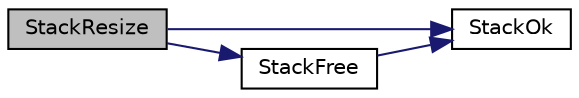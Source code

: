 digraph "StackResize"
{
  edge [fontname="Helvetica",fontsize="10",labelfontname="Helvetica",labelfontsize="10"];
  node [fontname="Helvetica",fontsize="10",shape=record];
  rankdir="LR";
  Node63 [label="StackResize",height=0.2,width=0.4,color="black", fillcolor="grey75", style="filled", fontcolor="black"];
  Node63 -> Node64 [color="midnightblue",fontsize="10",style="solid",fontname="Helvetica"];
  Node64 [label="StackOk",height=0.2,width=0.4,color="black", fillcolor="white", style="filled",URL="$_stack_8cpp.html#ab9316611fbaf334168ffd8de2bbdb4b4",tooltip="add hash sum and memcheck advanced features "];
  Node63 -> Node65 [color="midnightblue",fontsize="10",style="solid",fontname="Helvetica"];
  Node65 [label="StackFree",height=0.2,width=0.4,color="black", fillcolor="white", style="filled",URL="$_stack_8cpp.html#a3eac8d89e697e5151d10ee1ba1915290"];
  Node65 -> Node64 [color="midnightblue",fontsize="10",style="solid",fontname="Helvetica"];
}
